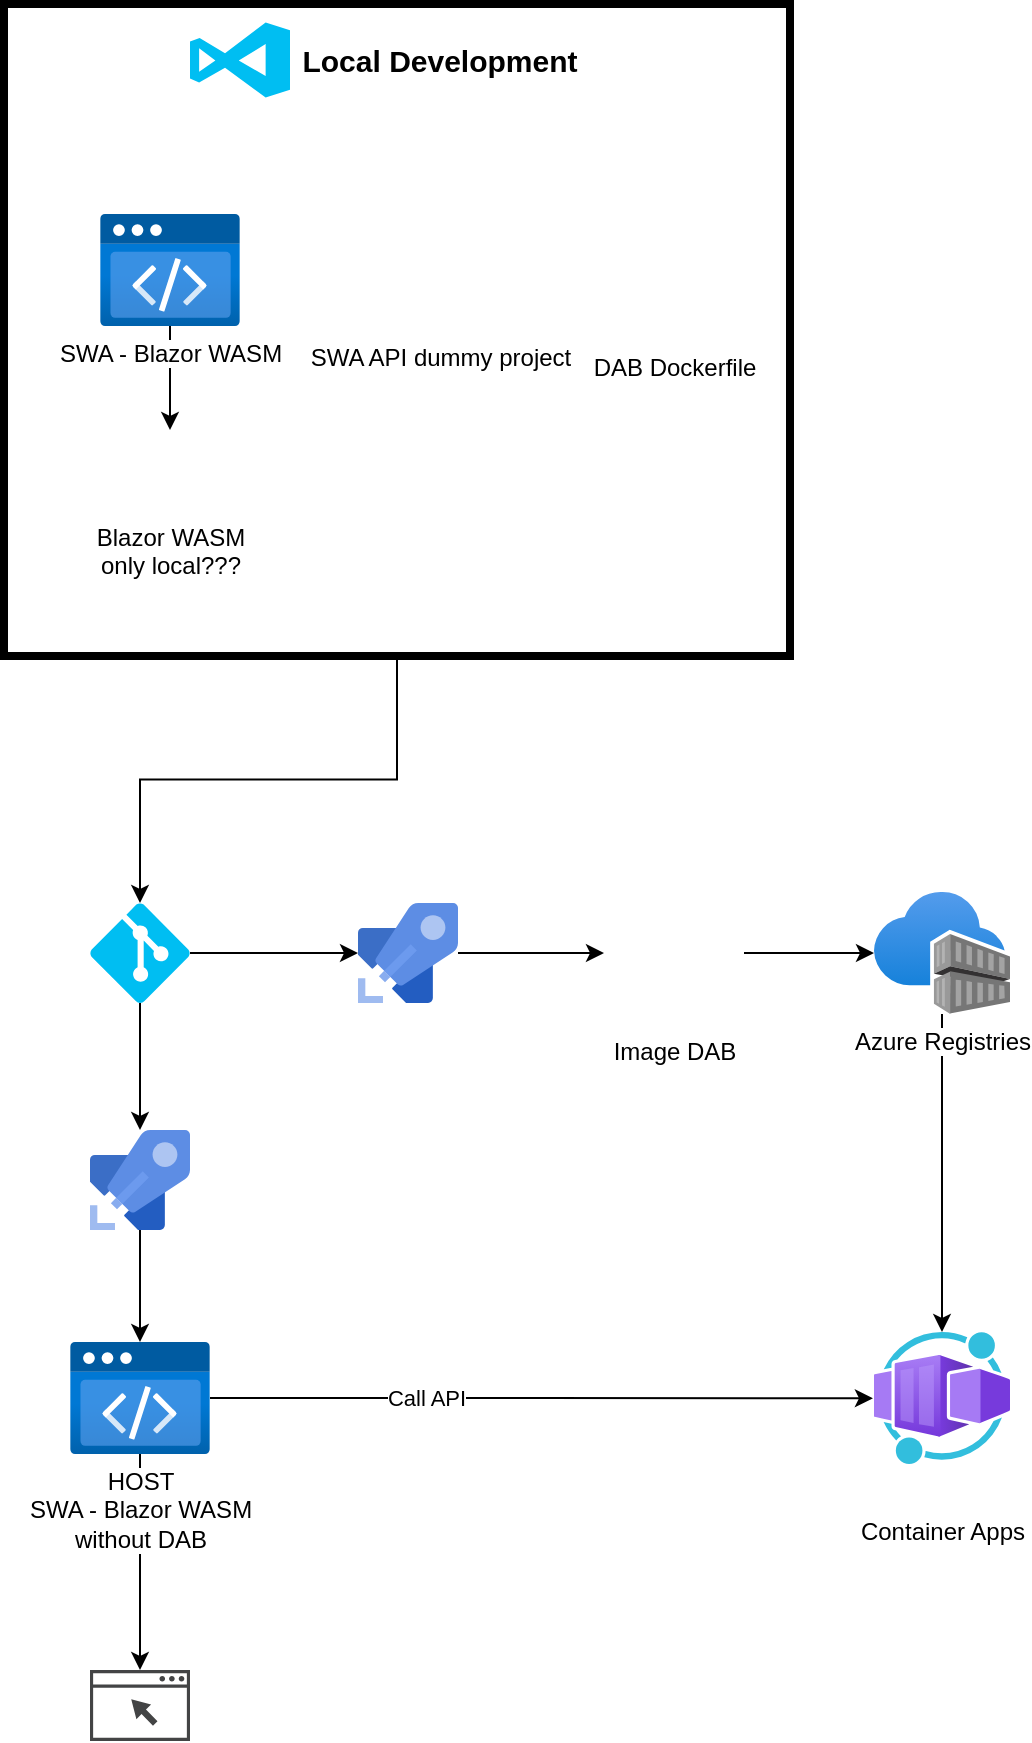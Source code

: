 <mxfile version="24.2.2" type="device">
  <diagram name="Page-1" id="JW4wQgGCv-FUl63rrOrH">
    <mxGraphModel dx="1185" dy="1732" grid="1" gridSize="10" guides="1" tooltips="1" connect="1" arrows="1" fold="1" page="1" pageScale="1" pageWidth="850" pageHeight="1100" math="0" shadow="0">
      <root>
        <mxCell id="0" />
        <mxCell id="1" parent="0" />
        <mxCell id="f9g9lOPVKrhHtXXRZV_R-45" value="" style="rounded=0;whiteSpace=wrap;html=1;fillColor=none;strokeWidth=4;" parent="1" vertex="1">
          <mxGeometry x="267" y="-163" width="393" height="326" as="geometry" />
        </mxCell>
        <mxCell id="MvGjC8aVfzUmuZ-at9Ks-23" style="edgeStyle=orthogonalEdgeStyle;rounded=0;orthogonalLoop=1;jettySize=auto;html=1;" edge="1" parent="1" source="BXBd8-tKlisG6qyAHsOw-2" target="MvGjC8aVfzUmuZ-at9Ks-16">
          <mxGeometry relative="1" as="geometry" />
        </mxCell>
        <mxCell id="BXBd8-tKlisG6qyAHsOw-2" value="&lt;font style=&quot;font-size: 12px;&quot;&gt;Azure Registries&lt;/font&gt;" style="image;aspect=fixed;html=1;points=[];align=center;fontSize=12;image=img/lib/azure2/containers/Container_Registries.svg;" parent="1" vertex="1">
          <mxGeometry x="702" y="281" width="68" height="61" as="geometry" />
        </mxCell>
        <mxCell id="MvGjC8aVfzUmuZ-at9Ks-31" value="" style="edgeStyle=orthogonalEdgeStyle;rounded=0;orthogonalLoop=1;jettySize=auto;html=1;" edge="1" parent="1" source="BXBd8-tKlisG6qyAHsOw-9" target="f9g9lOPVKrhHtXXRZV_R-36">
          <mxGeometry relative="1" as="geometry" />
        </mxCell>
        <mxCell id="BXBd8-tKlisG6qyAHsOw-9" value="SWA - Blazor WASM" style="image;aspect=fixed;html=1;points=[];align=center;fontSize=12;image=img/lib/azure2/preview/Static_Apps.svg;" parent="1" vertex="1">
          <mxGeometry x="315" y="-58" width="70" height="56.0" as="geometry" />
        </mxCell>
        <mxCell id="f9g9lOPVKrhHtXXRZV_R-3" value="DAB Dockerfile" style="shape=image;html=1;verticalAlign=top;verticalLabelPosition=bottom;labelBackgroundColor=#ffffff;imageAspect=0;aspect=fixed;image=https://cdn1.iconfinder.com/data/icons/unicons-line-vol-3/24/docker-128.png" parent="1" vertex="1">
          <mxGeometry x="567" y="-65" width="70" height="70" as="geometry" />
        </mxCell>
        <mxCell id="f9g9lOPVKrhHtXXRZV_R-19" value="" style="verticalLabelPosition=bottom;html=1;verticalAlign=top;align=center;strokeColor=none;fillColor=#00BEF2;shape=mxgraph.azure.visual_studio_online;" parent="1" vertex="1">
          <mxGeometry x="360" y="-153.75" width="50" height="37.5" as="geometry" />
        </mxCell>
        <mxCell id="f9g9lOPVKrhHtXXRZV_R-34" style="edgeStyle=orthogonalEdgeStyle;rounded=0;orthogonalLoop=1;jettySize=auto;html=1;" parent="1" source="f9g9lOPVKrhHtXXRZV_R-25" target="f9g9lOPVKrhHtXXRZV_R-33" edge="1">
          <mxGeometry relative="1" as="geometry" />
        </mxCell>
        <mxCell id="f9g9lOPVKrhHtXXRZV_R-25" value="HOST&lt;br&gt;SWA - Blazor WASM&lt;br&gt;without DAB" style="image;aspect=fixed;html=1;points=[];align=center;fontSize=12;image=img/lib/azure2/preview/Static_Apps.svg;" parent="1" vertex="1">
          <mxGeometry x="300" y="506" width="70" height="56.0" as="geometry" />
        </mxCell>
        <mxCell id="MvGjC8aVfzUmuZ-at9Ks-15" value="" style="edgeStyle=orthogonalEdgeStyle;rounded=0;orthogonalLoop=1;jettySize=auto;html=1;" edge="1" parent="1" source="f9g9lOPVKrhHtXXRZV_R-26" target="BXBd8-tKlisG6qyAHsOw-2">
          <mxGeometry relative="1" as="geometry" />
        </mxCell>
        <mxCell id="f9g9lOPVKrhHtXXRZV_R-26" value="Image DAB" style="shape=image;html=1;verticalAlign=top;verticalLabelPosition=bottom;labelBackgroundColor=#ffffff;imageAspect=0;aspect=fixed;image=https://cdn1.iconfinder.com/data/icons/unicons-line-vol-3/24/docker-128.png" parent="1" vertex="1">
          <mxGeometry x="567" y="276.5" width="70" height="70" as="geometry" />
        </mxCell>
        <mxCell id="f9g9lOPVKrhHtXXRZV_R-28" value="" style="edgeStyle=orthogonalEdgeStyle;rounded=0;orthogonalLoop=1;jettySize=auto;html=1;" parent="1" source="f9g9lOPVKrhHtXXRZV_R-29" target="f9g9lOPVKrhHtXXRZV_R-30" edge="1">
          <mxGeometry relative="1" as="geometry" />
        </mxCell>
        <mxCell id="MvGjC8aVfzUmuZ-at9Ks-13" value="" style="edgeStyle=orthogonalEdgeStyle;rounded=0;orthogonalLoop=1;jettySize=auto;html=1;" edge="1" parent="1" source="f9g9lOPVKrhHtXXRZV_R-29" target="MvGjC8aVfzUmuZ-at9Ks-4">
          <mxGeometry relative="1" as="geometry" />
        </mxCell>
        <mxCell id="f9g9lOPVKrhHtXXRZV_R-29" value="" style="verticalLabelPosition=bottom;html=1;verticalAlign=top;align=center;strokeColor=none;fillColor=#00BEF2;shape=mxgraph.azure.git_repository;" parent="1" vertex="1">
          <mxGeometry x="310" y="286.5" width="50" height="50" as="geometry" />
        </mxCell>
        <mxCell id="f9g9lOPVKrhHtXXRZV_R-32" style="edgeStyle=orthogonalEdgeStyle;rounded=0;orthogonalLoop=1;jettySize=auto;html=1;" parent="1" source="f9g9lOPVKrhHtXXRZV_R-30" target="f9g9lOPVKrhHtXXRZV_R-25" edge="1">
          <mxGeometry relative="1" as="geometry" />
        </mxCell>
        <mxCell id="f9g9lOPVKrhHtXXRZV_R-30" value="" style="image;sketch=0;aspect=fixed;html=1;points=[];align=center;fontSize=12;image=img/lib/mscae/Azure_Pipelines.svg;" parent="1" vertex="1">
          <mxGeometry x="310" y="400" width="50" height="50" as="geometry" />
        </mxCell>
        <mxCell id="f9g9lOPVKrhHtXXRZV_R-33" value="" style="sketch=0;pointerEvents=1;shadow=0;dashed=0;html=1;strokeColor=none;fillColor=#434445;aspect=fixed;labelPosition=center;verticalLabelPosition=bottom;verticalAlign=top;align=center;outlineConnect=0;shape=mxgraph.vvd.web_browser;" parent="1" vertex="1">
          <mxGeometry x="310" y="670" width="50" height="35.5" as="geometry" />
        </mxCell>
        <mxCell id="f9g9lOPVKrhHtXXRZV_R-36" value="Blazor WASM&lt;div&gt;only local???&lt;/div&gt;" style="shape=image;html=1;verticalAlign=top;verticalLabelPosition=bottom;labelBackgroundColor=#ffffff;imageAspect=0;aspect=fixed;image=https://cdn1.iconfinder.com/data/icons/unicons-line-vol-3/24/docker-128.png" parent="1" vertex="1">
          <mxGeometry x="330" y="50" width="40" height="40" as="geometry" />
        </mxCell>
        <mxCell id="f9g9lOPVKrhHtXXRZV_R-51" value="Local Development" style="text;html=1;align=center;verticalAlign=middle;whiteSpace=wrap;rounded=0;fontSize=15;fontStyle=1" parent="1" vertex="1">
          <mxGeometry x="350" y="-150" width="270" height="30" as="geometry" />
        </mxCell>
        <mxCell id="f9g9lOPVKrhHtXXRZV_R-53" value="" style="shape=image;html=1;verticalAlign=top;verticalLabelPosition=bottom;labelBackgroundColor=#ffffff;imageAspect=0;aspect=fixed;image=https://cdn1.iconfinder.com/data/icons/nuvola2/48x48/actions/project_open.png" parent="1" vertex="1">
          <mxGeometry x="300" y="-80" width="50" height="50" as="geometry" />
        </mxCell>
        <mxCell id="MvGjC8aVfzUmuZ-at9Ks-14" value="" style="edgeStyle=orthogonalEdgeStyle;rounded=0;orthogonalLoop=1;jettySize=auto;html=1;" edge="1" parent="1" source="MvGjC8aVfzUmuZ-at9Ks-4" target="f9g9lOPVKrhHtXXRZV_R-26">
          <mxGeometry relative="1" as="geometry" />
        </mxCell>
        <mxCell id="MvGjC8aVfzUmuZ-at9Ks-4" value="" style="image;sketch=0;aspect=fixed;html=1;points=[];align=center;fontSize=12;image=img/lib/mscae/Azure_Pipelines.svg;" vertex="1" parent="1">
          <mxGeometry x="444" y="286.5" width="50" height="50" as="geometry" />
        </mxCell>
        <mxCell id="MvGjC8aVfzUmuZ-at9Ks-10" style="edgeStyle=orthogonalEdgeStyle;rounded=0;orthogonalLoop=1;jettySize=auto;html=1;entryX=0.5;entryY=0;entryDx=0;entryDy=0;entryPerimeter=0;" edge="1" parent="1" source="f9g9lOPVKrhHtXXRZV_R-45" target="f9g9lOPVKrhHtXXRZV_R-29">
          <mxGeometry relative="1" as="geometry" />
        </mxCell>
        <mxCell id="MvGjC8aVfzUmuZ-at9Ks-16" value="&lt;h2 style=&quot;&quot; aria-describedby=&quot;5fe773d4-45f9-46e4-b1f6-c0abf1fcc032&quot; id=&quot;5fe773d4-45f9-46e4-b1f6-c0abf1fcc033&quot; class=&quot;fxs-blade-title-titleText msportalfx-tooltip-overflow&quot;&gt;&lt;font style=&quot;font-weight: normal; font-size: 12px;&quot;&gt;Container Apps&lt;/font&gt;&lt;/h2&gt;" style="image;aspect=fixed;html=1;points=[];align=center;fontSize=12;image=img/lib/azure2/other/Worker_Container_App.svg;" vertex="1" parent="1">
          <mxGeometry x="702" y="501" width="68" height="66" as="geometry" />
        </mxCell>
        <mxCell id="MvGjC8aVfzUmuZ-at9Ks-24" style="edgeStyle=orthogonalEdgeStyle;rounded=0;orthogonalLoop=1;jettySize=auto;html=1;entryX=-0.008;entryY=0.502;entryDx=0;entryDy=0;entryPerimeter=0;" edge="1" parent="1" source="f9g9lOPVKrhHtXXRZV_R-25" target="MvGjC8aVfzUmuZ-at9Ks-16">
          <mxGeometry relative="1" as="geometry" />
        </mxCell>
        <mxCell id="MvGjC8aVfzUmuZ-at9Ks-25" value="Call API" style="edgeLabel;html=1;align=center;verticalAlign=middle;resizable=0;points=[];" vertex="1" connectable="0" parent="MvGjC8aVfzUmuZ-at9Ks-24">
          <mxGeometry x="-0.348" relative="1" as="geometry">
            <mxPoint as="offset" />
          </mxGeometry>
        </mxCell>
        <mxCell id="MvGjC8aVfzUmuZ-at9Ks-30" value="SWA API dummy project" style="shape=image;html=1;verticalAlign=top;verticalLabelPosition=bottom;labelBackgroundColor=#ffffff;imageAspect=0;aspect=fixed;image=https://cdn1.iconfinder.com/data/icons/nuvola2/48x48/actions/project_open.png" vertex="1" parent="1">
          <mxGeometry x="455" y="-60" width="60" height="60" as="geometry" />
        </mxCell>
      </root>
    </mxGraphModel>
  </diagram>
</mxfile>
